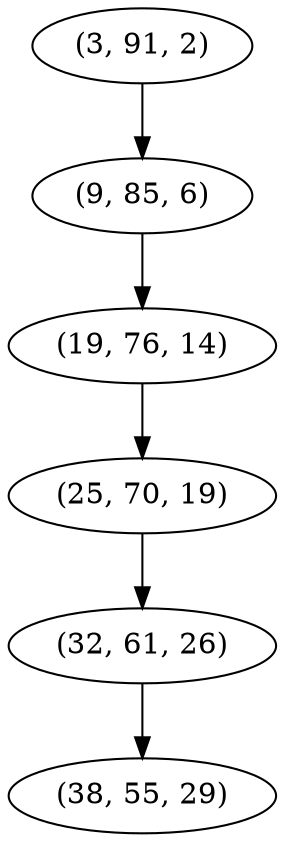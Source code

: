 digraph tree {
    "(3, 91, 2)";
    "(9, 85, 6)";
    "(19, 76, 14)";
    "(25, 70, 19)";
    "(32, 61, 26)";
    "(38, 55, 29)";
    "(3, 91, 2)" -> "(9, 85, 6)";
    "(9, 85, 6)" -> "(19, 76, 14)";
    "(19, 76, 14)" -> "(25, 70, 19)";
    "(25, 70, 19)" -> "(32, 61, 26)";
    "(32, 61, 26)" -> "(38, 55, 29)";
}
